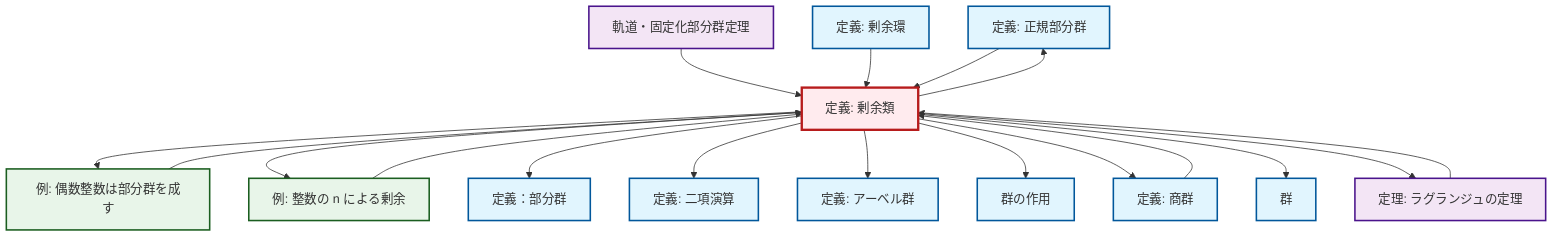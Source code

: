 graph TD
    classDef definition fill:#e1f5fe,stroke:#01579b,stroke-width:2px
    classDef theorem fill:#f3e5f5,stroke:#4a148c,stroke-width:2px
    classDef axiom fill:#fff3e0,stroke:#e65100,stroke-width:2px
    classDef example fill:#e8f5e9,stroke:#1b5e20,stroke-width:2px
    classDef current fill:#ffebee,stroke:#b71c1c,stroke-width:3px
    def-subgroup["定義：部分群"]:::definition
    def-normal-subgroup["定義: 正規部分群"]:::definition
    def-quotient-group["定義: 商群"]:::definition
    def-binary-operation["定義: 二項演算"]:::definition
    ex-quotient-integers-mod-n["例: 整数の n による剰余"]:::example
    ex-even-integers-subgroup["例: 偶数整数は部分群を成す"]:::example
    thm-orbit-stabilizer["軌道・固定化部分群定理"]:::theorem
    thm-lagrange["定理: ラグランジュの定理"]:::theorem
    def-group["群"]:::definition
    def-coset["定義: 剰余類"]:::definition
    def-quotient-ring["定義: 剰余環"]:::definition
    def-group-action["群の作用"]:::definition
    def-abelian-group["定義: アーベル群"]:::definition
    def-coset --> ex-even-integers-subgroup
    thm-orbit-stabilizer --> def-coset
    def-coset --> ex-quotient-integers-mod-n
    thm-lagrange --> def-coset
    def-coset --> def-normal-subgroup
    def-coset --> def-subgroup
    def-quotient-ring --> def-coset
    def-coset --> def-binary-operation
    def-quotient-group --> def-coset
    def-coset --> def-abelian-group
    def-normal-subgroup --> def-coset
    ex-quotient-integers-mod-n --> def-coset
    ex-even-integers-subgroup --> def-coset
    def-coset --> def-group-action
    def-coset --> def-quotient-group
    def-coset --> def-group
    def-coset --> thm-lagrange
    class def-coset current